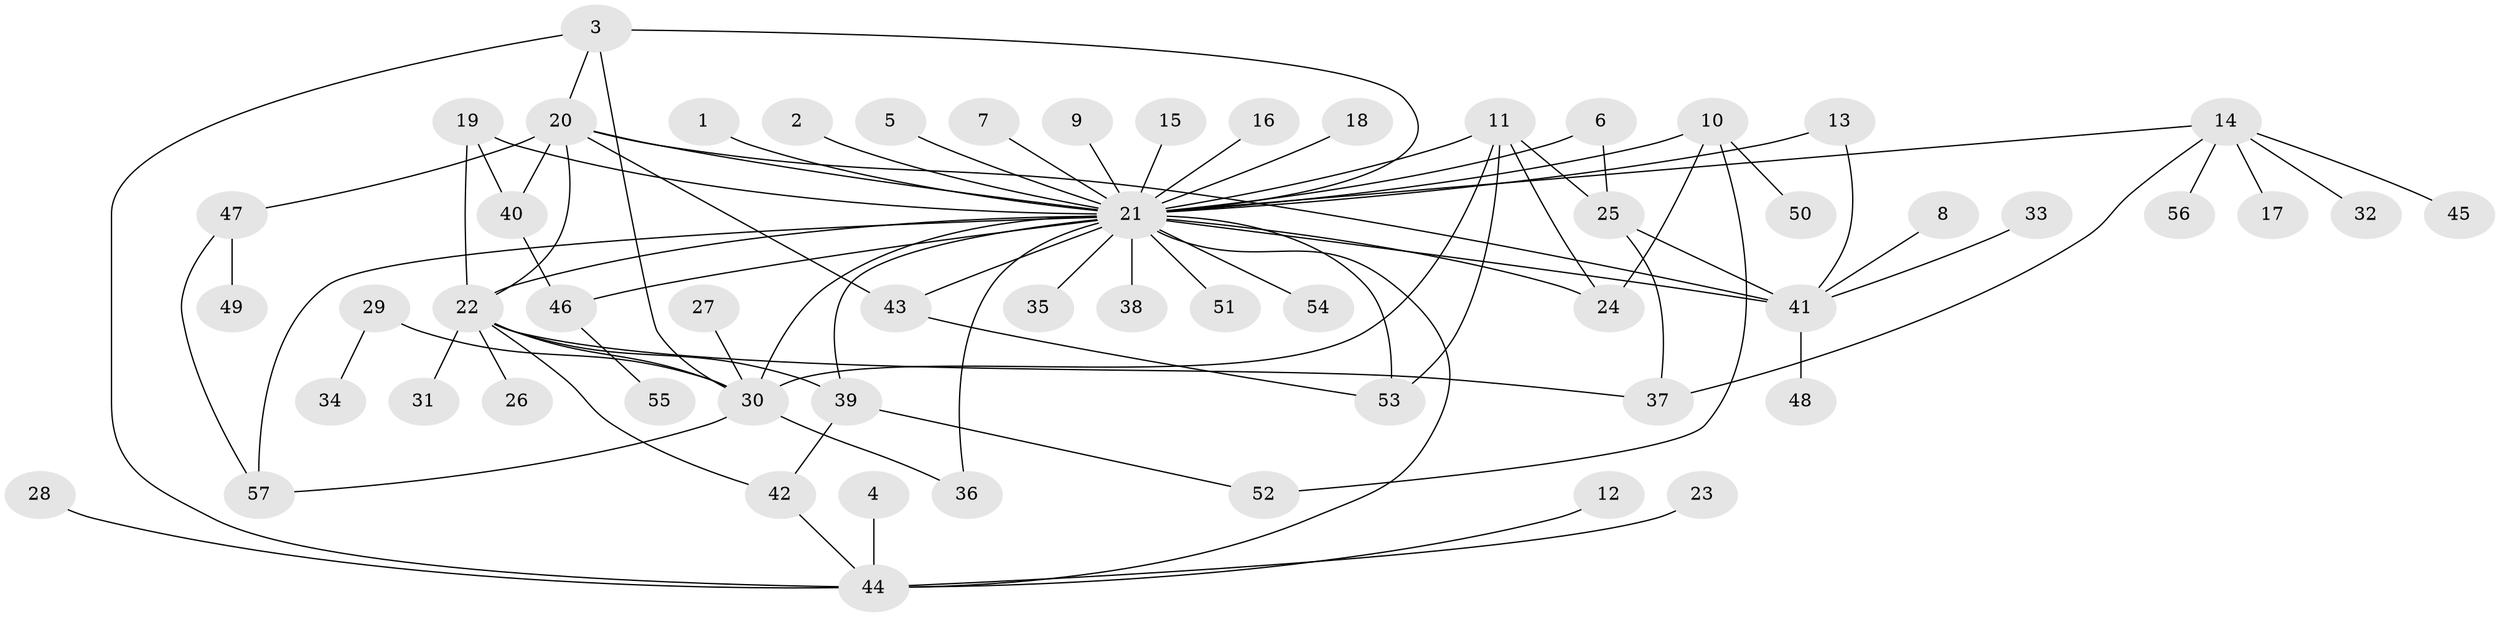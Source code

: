 // original degree distribution, {39: 0.010638297872340425, 1: 0.5425531914893617, 7: 0.02127659574468085, 4: 0.07446808510638298, 10: 0.02127659574468085, 9: 0.010638297872340425, 5: 0.0425531914893617, 3: 0.11702127659574468, 12: 0.010638297872340425, 2: 0.14893617021276595}
// Generated by graph-tools (version 1.1) at 2025/36/03/04/25 23:36:49]
// undirected, 57 vertices, 83 edges
graph export_dot {
  node [color=gray90,style=filled];
  1;
  2;
  3;
  4;
  5;
  6;
  7;
  8;
  9;
  10;
  11;
  12;
  13;
  14;
  15;
  16;
  17;
  18;
  19;
  20;
  21;
  22;
  23;
  24;
  25;
  26;
  27;
  28;
  29;
  30;
  31;
  32;
  33;
  34;
  35;
  36;
  37;
  38;
  39;
  40;
  41;
  42;
  43;
  44;
  45;
  46;
  47;
  48;
  49;
  50;
  51;
  52;
  53;
  54;
  55;
  56;
  57;
  1 -- 21 [weight=1.0];
  2 -- 21 [weight=1.0];
  3 -- 20 [weight=1.0];
  3 -- 21 [weight=1.0];
  3 -- 30 [weight=1.0];
  3 -- 44 [weight=1.0];
  4 -- 44 [weight=1.0];
  5 -- 21 [weight=1.0];
  6 -- 21 [weight=1.0];
  6 -- 25 [weight=1.0];
  7 -- 21 [weight=1.0];
  8 -- 41 [weight=1.0];
  9 -- 21 [weight=1.0];
  10 -- 21 [weight=1.0];
  10 -- 24 [weight=1.0];
  10 -- 50 [weight=1.0];
  10 -- 52 [weight=1.0];
  11 -- 21 [weight=1.0];
  11 -- 24 [weight=1.0];
  11 -- 25 [weight=1.0];
  11 -- 30 [weight=1.0];
  11 -- 53 [weight=1.0];
  12 -- 44 [weight=1.0];
  13 -- 21 [weight=1.0];
  13 -- 41 [weight=1.0];
  14 -- 17 [weight=1.0];
  14 -- 21 [weight=1.0];
  14 -- 32 [weight=1.0];
  14 -- 37 [weight=1.0];
  14 -- 45 [weight=1.0];
  14 -- 56 [weight=1.0];
  15 -- 21 [weight=1.0];
  16 -- 21 [weight=1.0];
  18 -- 21 [weight=1.0];
  19 -- 21 [weight=1.0];
  19 -- 22 [weight=1.0];
  19 -- 40 [weight=1.0];
  20 -- 21 [weight=1.0];
  20 -- 22 [weight=1.0];
  20 -- 40 [weight=1.0];
  20 -- 41 [weight=1.0];
  20 -- 43 [weight=1.0];
  20 -- 47 [weight=1.0];
  21 -- 22 [weight=1.0];
  21 -- 24 [weight=1.0];
  21 -- 30 [weight=1.0];
  21 -- 35 [weight=1.0];
  21 -- 36 [weight=1.0];
  21 -- 38 [weight=1.0];
  21 -- 39 [weight=1.0];
  21 -- 41 [weight=2.0];
  21 -- 43 [weight=2.0];
  21 -- 44 [weight=1.0];
  21 -- 46 [weight=1.0];
  21 -- 51 [weight=1.0];
  21 -- 53 [weight=1.0];
  21 -- 54 [weight=1.0];
  21 -- 57 [weight=1.0];
  22 -- 26 [weight=1.0];
  22 -- 30 [weight=1.0];
  22 -- 31 [weight=1.0];
  22 -- 37 [weight=1.0];
  22 -- 39 [weight=1.0];
  22 -- 42 [weight=1.0];
  23 -- 44 [weight=1.0];
  25 -- 37 [weight=1.0];
  25 -- 41 [weight=1.0];
  27 -- 30 [weight=1.0];
  28 -- 44 [weight=1.0];
  29 -- 30 [weight=1.0];
  29 -- 34 [weight=1.0];
  30 -- 36 [weight=1.0];
  30 -- 57 [weight=1.0];
  33 -- 41 [weight=1.0];
  39 -- 42 [weight=1.0];
  39 -- 52 [weight=1.0];
  40 -- 46 [weight=1.0];
  41 -- 48 [weight=1.0];
  42 -- 44 [weight=1.0];
  43 -- 53 [weight=1.0];
  46 -- 55 [weight=1.0];
  47 -- 49 [weight=1.0];
  47 -- 57 [weight=1.0];
}

